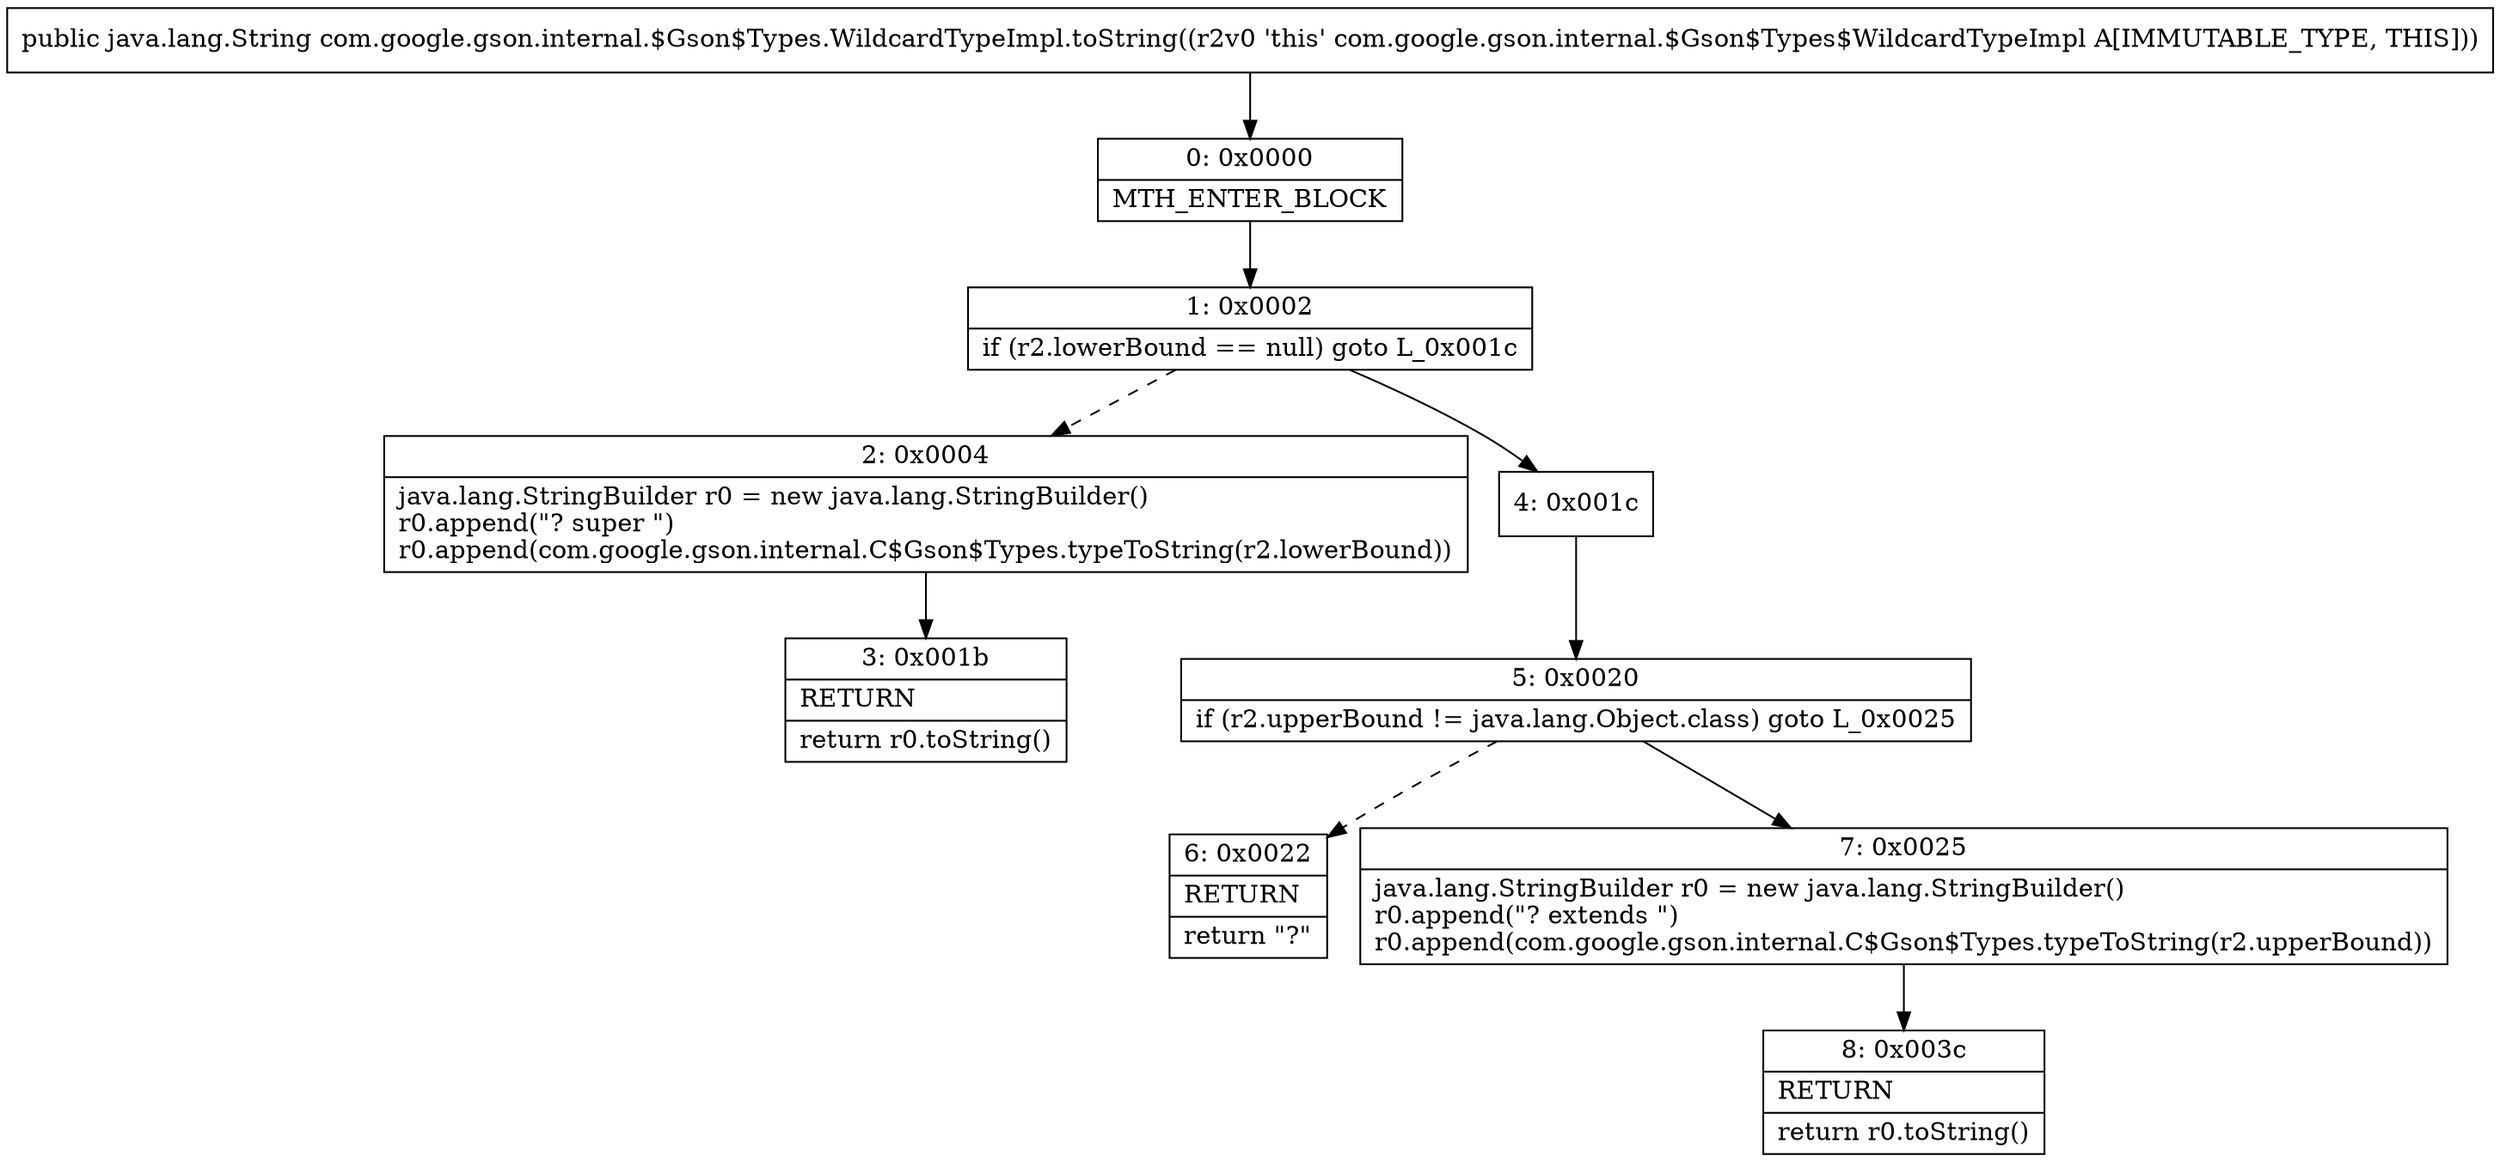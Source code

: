 digraph "CFG forcom.google.gson.internal.$Gson$Types.WildcardTypeImpl.toString()Ljava\/lang\/String;" {
Node_0 [shape=record,label="{0\:\ 0x0000|MTH_ENTER_BLOCK\l}"];
Node_1 [shape=record,label="{1\:\ 0x0002|if (r2.lowerBound == null) goto L_0x001c\l}"];
Node_2 [shape=record,label="{2\:\ 0x0004|java.lang.StringBuilder r0 = new java.lang.StringBuilder()\lr0.append(\"? super \")\lr0.append(com.google.gson.internal.C$Gson$Types.typeToString(r2.lowerBound))\l}"];
Node_3 [shape=record,label="{3\:\ 0x001b|RETURN\l|return r0.toString()\l}"];
Node_4 [shape=record,label="{4\:\ 0x001c}"];
Node_5 [shape=record,label="{5\:\ 0x0020|if (r2.upperBound != java.lang.Object.class) goto L_0x0025\l}"];
Node_6 [shape=record,label="{6\:\ 0x0022|RETURN\l|return \"?\"\l}"];
Node_7 [shape=record,label="{7\:\ 0x0025|java.lang.StringBuilder r0 = new java.lang.StringBuilder()\lr0.append(\"? extends \")\lr0.append(com.google.gson.internal.C$Gson$Types.typeToString(r2.upperBound))\l}"];
Node_8 [shape=record,label="{8\:\ 0x003c|RETURN\l|return r0.toString()\l}"];
MethodNode[shape=record,label="{public java.lang.String com.google.gson.internal.$Gson$Types.WildcardTypeImpl.toString((r2v0 'this' com.google.gson.internal.$Gson$Types$WildcardTypeImpl A[IMMUTABLE_TYPE, THIS])) }"];
MethodNode -> Node_0;
Node_0 -> Node_1;
Node_1 -> Node_2[style=dashed];
Node_1 -> Node_4;
Node_2 -> Node_3;
Node_4 -> Node_5;
Node_5 -> Node_6[style=dashed];
Node_5 -> Node_7;
Node_7 -> Node_8;
}

